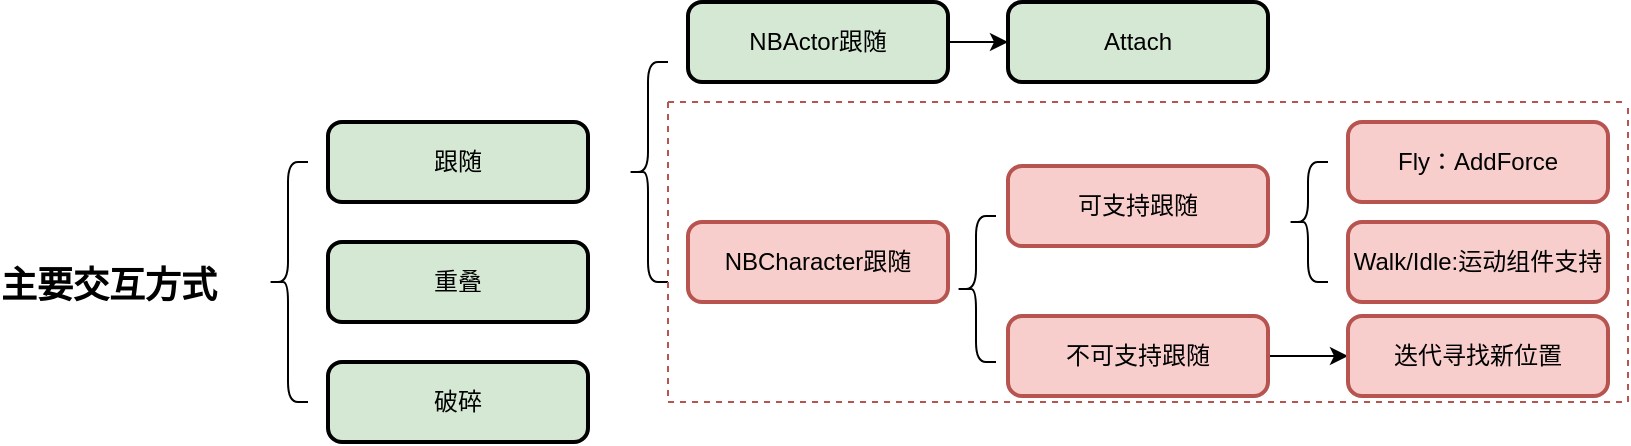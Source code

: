<mxfile version="20.8.13" type="github">
  <diagram name="第 1 页" id="HDzNLwpzAtvNjm7ZG9RH">
    <mxGraphModel dx="1647" dy="806" grid="1" gridSize="10" guides="1" tooltips="1" connect="1" arrows="1" fold="1" page="1" pageScale="1" pageWidth="827" pageHeight="1169" math="0" shadow="0">
      <root>
        <mxCell id="0" />
        <mxCell id="1" parent="0" />
        <mxCell id="HHpEbYRsQ6aQx7x-jgzW-1" value="跟随" style="rounded=1;whiteSpace=wrap;html=1;absoluteArcSize=1;arcSize=14;strokeWidth=2;fillColor=#d5e8d4;strokeColor=#000000;" parent="1" vertex="1">
          <mxGeometry x="180" y="80" width="130" height="40" as="geometry" />
        </mxCell>
        <mxCell id="HHpEbYRsQ6aQx7x-jgzW-2" value="重叠" style="rounded=1;whiteSpace=wrap;html=1;absoluteArcSize=1;arcSize=14;strokeWidth=2;fillColor=#d5e8d4;strokeColor=#000000;" parent="1" vertex="1">
          <mxGeometry x="180" y="140" width="130" height="40" as="geometry" />
        </mxCell>
        <mxCell id="HHpEbYRsQ6aQx7x-jgzW-3" value="破碎" style="rounded=1;whiteSpace=wrap;html=1;absoluteArcSize=1;arcSize=14;strokeWidth=2;fillColor=#d5e8d4;strokeColor=#000000;" parent="1" vertex="1">
          <mxGeometry x="180" y="200" width="130" height="40" as="geometry" />
        </mxCell>
        <mxCell id="HHpEbYRsQ6aQx7x-jgzW-9" value="" style="edgeStyle=orthogonalEdgeStyle;rounded=0;orthogonalLoop=1;jettySize=auto;html=1;" parent="1" source="HHpEbYRsQ6aQx7x-jgzW-4" target="HHpEbYRsQ6aQx7x-jgzW-8" edge="1">
          <mxGeometry relative="1" as="geometry" />
        </mxCell>
        <mxCell id="HHpEbYRsQ6aQx7x-jgzW-4" value="NBActor跟随" style="rounded=1;whiteSpace=wrap;html=1;absoluteArcSize=1;arcSize=14;strokeWidth=2;fillColor=#d5e8d4;strokeColor=#000000;" parent="1" vertex="1">
          <mxGeometry x="360" y="20" width="130" height="40" as="geometry" />
        </mxCell>
        <mxCell id="HHpEbYRsQ6aQx7x-jgzW-5" value="NBCharacter跟随" style="rounded=1;whiteSpace=wrap;html=1;absoluteArcSize=1;arcSize=14;strokeWidth=2;fillColor=#f8cecc;strokeColor=#b85450;" parent="1" vertex="1">
          <mxGeometry x="360" y="130" width="130" height="40" as="geometry" />
        </mxCell>
        <mxCell id="HHpEbYRsQ6aQx7x-jgzW-6" value="" style="shape=curlyBracket;whiteSpace=wrap;html=1;rounded=1;labelPosition=left;verticalLabelPosition=middle;align=right;verticalAlign=middle;strokeColor=#000000;" parent="1" vertex="1">
          <mxGeometry x="330" y="50" width="20" height="110" as="geometry" />
        </mxCell>
        <mxCell id="HHpEbYRsQ6aQx7x-jgzW-7" value="" style="shape=curlyBracket;whiteSpace=wrap;html=1;rounded=1;labelPosition=left;verticalLabelPosition=middle;align=right;verticalAlign=middle;strokeColor=#000000;" parent="1" vertex="1">
          <mxGeometry x="150" y="100" width="20" height="120" as="geometry" />
        </mxCell>
        <mxCell id="HHpEbYRsQ6aQx7x-jgzW-8" value="Attach" style="rounded=1;whiteSpace=wrap;html=1;absoluteArcSize=1;arcSize=14;strokeWidth=2;fillColor=#d5e8d4;strokeColor=#000000;" parent="1" vertex="1">
          <mxGeometry x="520" y="20" width="130" height="40" as="geometry" />
        </mxCell>
        <mxCell id="HHpEbYRsQ6aQx7x-jgzW-14" value="&lt;span style=&quot;font-size: 18px;&quot;&gt;主要交互方式&lt;/span&gt;" style="text;strokeColor=none;fillColor=none;html=1;fontSize=24;fontStyle=1;verticalAlign=middle;align=center;" parent="1" vertex="1">
          <mxGeometry x="50" y="152.5" width="40" height="15" as="geometry" />
        </mxCell>
        <mxCell id="HHpEbYRsQ6aQx7x-jgzW-15" value="" style="swimlane;startSize=0;strokeColor=#b85450;fontSize=18;dashed=1;fillColor=#f8cecc;" parent="1" vertex="1">
          <mxGeometry x="350" y="70" width="480" height="150" as="geometry" />
        </mxCell>
        <mxCell id="HHpEbYRsQ6aQx7x-jgzW-11" value="Fly：AddForce" style="rounded=1;whiteSpace=wrap;html=1;absoluteArcSize=1;arcSize=14;strokeWidth=2;fillColor=#f8cecc;strokeColor=#b85450;" parent="HHpEbYRsQ6aQx7x-jgzW-15" vertex="1">
          <mxGeometry x="340" y="10" width="130" height="40" as="geometry" />
        </mxCell>
        <mxCell id="HHpEbYRsQ6aQx7x-jgzW-13" value="" style="shape=curlyBracket;whiteSpace=wrap;html=1;rounded=1;labelPosition=left;verticalLabelPosition=middle;align=right;verticalAlign=middle;strokeColor=#000000;size=0.5;" parent="HHpEbYRsQ6aQx7x-jgzW-15" vertex="1">
          <mxGeometry x="310" y="30" width="20" height="60" as="geometry" />
        </mxCell>
        <mxCell id="HHpEbYRsQ6aQx7x-jgzW-18" value="可支持跟随" style="rounded=1;whiteSpace=wrap;html=1;absoluteArcSize=1;arcSize=14;strokeWidth=2;fillColor=#f8cecc;strokeColor=#b85450;" parent="HHpEbYRsQ6aQx7x-jgzW-15" vertex="1">
          <mxGeometry x="170" y="32" width="130" height="40" as="geometry" />
        </mxCell>
        <mxCell id="HHpEbYRsQ6aQx7x-jgzW-19" value="" style="shape=curlyBracket;whiteSpace=wrap;html=1;rounded=1;labelPosition=left;verticalLabelPosition=middle;align=right;verticalAlign=middle;strokeColor=#000000;size=0.5;" parent="HHpEbYRsQ6aQx7x-jgzW-15" vertex="1">
          <mxGeometry x="144" y="57" width="20" height="73" as="geometry" />
        </mxCell>
        <mxCell id="HHpEbYRsQ6aQx7x-jgzW-28" style="edgeStyle=orthogonalEdgeStyle;rounded=0;orthogonalLoop=1;jettySize=auto;html=1;exitX=1;exitY=0.5;exitDx=0;exitDy=0;fontSize=18;" parent="HHpEbYRsQ6aQx7x-jgzW-15" source="HHpEbYRsQ6aQx7x-jgzW-25" target="HHpEbYRsQ6aQx7x-jgzW-27" edge="1">
          <mxGeometry relative="1" as="geometry" />
        </mxCell>
        <mxCell id="HHpEbYRsQ6aQx7x-jgzW-25" value="不可支持跟随" style="rounded=1;whiteSpace=wrap;html=1;absoluteArcSize=1;arcSize=14;strokeWidth=2;fillColor=#f8cecc;strokeColor=#b85450;" parent="HHpEbYRsQ6aQx7x-jgzW-15" vertex="1">
          <mxGeometry x="170" y="107" width="130" height="40" as="geometry" />
        </mxCell>
        <mxCell id="HHpEbYRsQ6aQx7x-jgzW-12" value="Walk/Idle:运动组件支持" style="rounded=1;whiteSpace=wrap;html=1;absoluteArcSize=1;arcSize=14;strokeWidth=2;fillColor=#f8cecc;strokeColor=#b85450;" parent="HHpEbYRsQ6aQx7x-jgzW-15" vertex="1">
          <mxGeometry x="340" y="60" width="130" height="40" as="geometry" />
        </mxCell>
        <mxCell id="HHpEbYRsQ6aQx7x-jgzW-27" value="迭代寻找新位置" style="rounded=1;whiteSpace=wrap;html=1;absoluteArcSize=1;arcSize=14;strokeWidth=2;fillColor=#f8cecc;strokeColor=#b85450;" parent="HHpEbYRsQ6aQx7x-jgzW-15" vertex="1">
          <mxGeometry x="340" y="107" width="130" height="40" as="geometry" />
        </mxCell>
      </root>
    </mxGraphModel>
  </diagram>
</mxfile>
